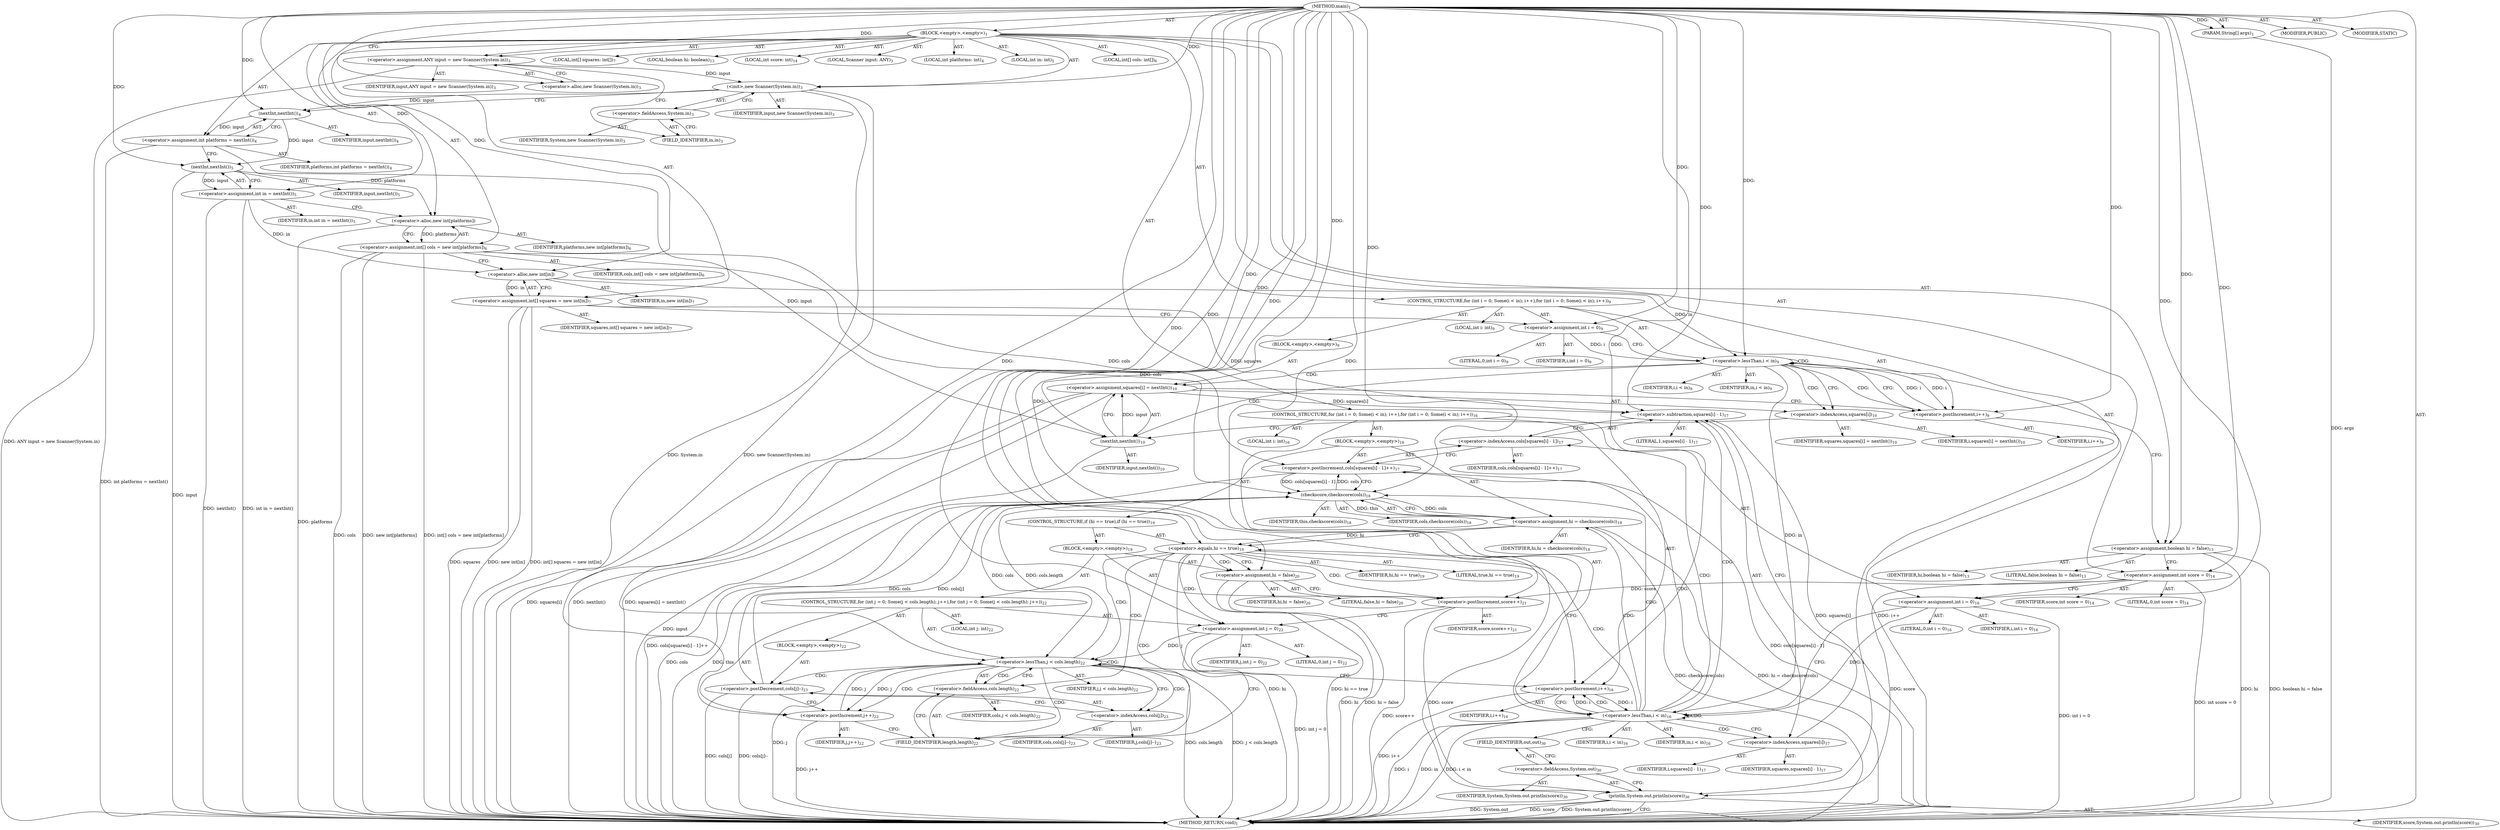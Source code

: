 digraph "main" {  
"19" [label = <(METHOD,main)<SUB>1</SUB>> ]
"20" [label = <(PARAM,String[] args)<SUB>1</SUB>> ]
"21" [label = <(BLOCK,&lt;empty&gt;,&lt;empty&gt;)<SUB>1</SUB>> ]
"4" [label = <(LOCAL,Scanner input: ANY)<SUB>3</SUB>> ]
"22" [label = <(&lt;operator&gt;.assignment,ANY input = new Scanner(System.in))<SUB>3</SUB>> ]
"23" [label = <(IDENTIFIER,input,ANY input = new Scanner(System.in))<SUB>3</SUB>> ]
"24" [label = <(&lt;operator&gt;.alloc,new Scanner(System.in))<SUB>3</SUB>> ]
"25" [label = <(&lt;init&gt;,new Scanner(System.in))<SUB>3</SUB>> ]
"3" [label = <(IDENTIFIER,input,new Scanner(System.in))<SUB>3</SUB>> ]
"26" [label = <(&lt;operator&gt;.fieldAccess,System.in)<SUB>3</SUB>> ]
"27" [label = <(IDENTIFIER,System,new Scanner(System.in))<SUB>3</SUB>> ]
"28" [label = <(FIELD_IDENTIFIER,in,in)<SUB>3</SUB>> ]
"29" [label = <(LOCAL,int platforms: int)<SUB>4</SUB>> ]
"30" [label = <(&lt;operator&gt;.assignment,int platforms = nextInt())<SUB>4</SUB>> ]
"31" [label = <(IDENTIFIER,platforms,int platforms = nextInt())<SUB>4</SUB>> ]
"32" [label = <(nextInt,nextInt())<SUB>4</SUB>> ]
"33" [label = <(IDENTIFIER,input,nextInt())<SUB>4</SUB>> ]
"34" [label = <(LOCAL,int in: int)<SUB>5</SUB>> ]
"35" [label = <(&lt;operator&gt;.assignment,int in = nextInt())<SUB>5</SUB>> ]
"36" [label = <(IDENTIFIER,in,int in = nextInt())<SUB>5</SUB>> ]
"37" [label = <(nextInt,nextInt())<SUB>5</SUB>> ]
"38" [label = <(IDENTIFIER,input,nextInt())<SUB>5</SUB>> ]
"39" [label = <(LOCAL,int[] cols: int[])<SUB>6</SUB>> ]
"40" [label = <(&lt;operator&gt;.assignment,int[] cols = new int[platforms])<SUB>6</SUB>> ]
"41" [label = <(IDENTIFIER,cols,int[] cols = new int[platforms])<SUB>6</SUB>> ]
"42" [label = <(&lt;operator&gt;.alloc,new int[platforms])> ]
"43" [label = <(IDENTIFIER,platforms,new int[platforms])<SUB>6</SUB>> ]
"44" [label = <(LOCAL,int[] squares: int[])<SUB>7</SUB>> ]
"45" [label = <(&lt;operator&gt;.assignment,int[] squares = new int[in])<SUB>7</SUB>> ]
"46" [label = <(IDENTIFIER,squares,int[] squares = new int[in])<SUB>7</SUB>> ]
"47" [label = <(&lt;operator&gt;.alloc,new int[in])> ]
"48" [label = <(IDENTIFIER,in,new int[in])<SUB>7</SUB>> ]
"49" [label = <(CONTROL_STRUCTURE,for (int i = 0; Some(i &lt; in); i++),for (int i = 0; Some(i &lt; in); i++))<SUB>9</SUB>> ]
"50" [label = <(LOCAL,int i: int)<SUB>9</SUB>> ]
"51" [label = <(&lt;operator&gt;.assignment,int i = 0)<SUB>9</SUB>> ]
"52" [label = <(IDENTIFIER,i,int i = 0)<SUB>9</SUB>> ]
"53" [label = <(LITERAL,0,int i = 0)<SUB>9</SUB>> ]
"54" [label = <(&lt;operator&gt;.lessThan,i &lt; in)<SUB>9</SUB>> ]
"55" [label = <(IDENTIFIER,i,i &lt; in)<SUB>9</SUB>> ]
"56" [label = <(IDENTIFIER,in,i &lt; in)<SUB>9</SUB>> ]
"57" [label = <(&lt;operator&gt;.postIncrement,i++)<SUB>9</SUB>> ]
"58" [label = <(IDENTIFIER,i,i++)<SUB>9</SUB>> ]
"59" [label = <(BLOCK,&lt;empty&gt;,&lt;empty&gt;)<SUB>9</SUB>> ]
"60" [label = <(&lt;operator&gt;.assignment,squares[i] = nextInt())<SUB>10</SUB>> ]
"61" [label = <(&lt;operator&gt;.indexAccess,squares[i])<SUB>10</SUB>> ]
"62" [label = <(IDENTIFIER,squares,squares[i] = nextInt())<SUB>10</SUB>> ]
"63" [label = <(IDENTIFIER,i,squares[i] = nextInt())<SUB>10</SUB>> ]
"64" [label = <(nextInt,nextInt())<SUB>10</SUB>> ]
"65" [label = <(IDENTIFIER,input,nextInt())<SUB>10</SUB>> ]
"66" [label = <(LOCAL,boolean hi: boolean)<SUB>13</SUB>> ]
"67" [label = <(&lt;operator&gt;.assignment,boolean hi = false)<SUB>13</SUB>> ]
"68" [label = <(IDENTIFIER,hi,boolean hi = false)<SUB>13</SUB>> ]
"69" [label = <(LITERAL,false,boolean hi = false)<SUB>13</SUB>> ]
"70" [label = <(LOCAL,int score: int)<SUB>14</SUB>> ]
"71" [label = <(&lt;operator&gt;.assignment,int score = 0)<SUB>14</SUB>> ]
"72" [label = <(IDENTIFIER,score,int score = 0)<SUB>14</SUB>> ]
"73" [label = <(LITERAL,0,int score = 0)<SUB>14</SUB>> ]
"74" [label = <(CONTROL_STRUCTURE,for (int i = 0; Some(i &lt; in); i++),for (int i = 0; Some(i &lt; in); i++))<SUB>16</SUB>> ]
"75" [label = <(LOCAL,int i: int)<SUB>16</SUB>> ]
"76" [label = <(&lt;operator&gt;.assignment,int i = 0)<SUB>16</SUB>> ]
"77" [label = <(IDENTIFIER,i,int i = 0)<SUB>16</SUB>> ]
"78" [label = <(LITERAL,0,int i = 0)<SUB>16</SUB>> ]
"79" [label = <(&lt;operator&gt;.lessThan,i &lt; in)<SUB>16</SUB>> ]
"80" [label = <(IDENTIFIER,i,i &lt; in)<SUB>16</SUB>> ]
"81" [label = <(IDENTIFIER,in,i &lt; in)<SUB>16</SUB>> ]
"82" [label = <(&lt;operator&gt;.postIncrement,i++)<SUB>16</SUB>> ]
"83" [label = <(IDENTIFIER,i,i++)<SUB>16</SUB>> ]
"84" [label = <(BLOCK,&lt;empty&gt;,&lt;empty&gt;)<SUB>16</SUB>> ]
"85" [label = <(&lt;operator&gt;.postIncrement,cols[squares[i] - 1]++)<SUB>17</SUB>> ]
"86" [label = <(&lt;operator&gt;.indexAccess,cols[squares[i] - 1])<SUB>17</SUB>> ]
"87" [label = <(IDENTIFIER,cols,cols[squares[i] - 1]++)<SUB>17</SUB>> ]
"88" [label = <(&lt;operator&gt;.subtraction,squares[i] - 1)<SUB>17</SUB>> ]
"89" [label = <(&lt;operator&gt;.indexAccess,squares[i])<SUB>17</SUB>> ]
"90" [label = <(IDENTIFIER,squares,squares[i] - 1)<SUB>17</SUB>> ]
"91" [label = <(IDENTIFIER,i,squares[i] - 1)<SUB>17</SUB>> ]
"92" [label = <(LITERAL,1,squares[i] - 1)<SUB>17</SUB>> ]
"93" [label = <(&lt;operator&gt;.assignment,hi = checkscore(cols))<SUB>18</SUB>> ]
"94" [label = <(IDENTIFIER,hi,hi = checkscore(cols))<SUB>18</SUB>> ]
"95" [label = <(checkscore,checkscore(cols))<SUB>18</SUB>> ]
"96" [label = <(IDENTIFIER,this,checkscore(cols))<SUB>18</SUB>> ]
"97" [label = <(IDENTIFIER,cols,checkscore(cols))<SUB>18</SUB>> ]
"98" [label = <(CONTROL_STRUCTURE,if (hi == true),if (hi == true))<SUB>19</SUB>> ]
"99" [label = <(&lt;operator&gt;.equals,hi == true)<SUB>19</SUB>> ]
"100" [label = <(IDENTIFIER,hi,hi == true)<SUB>19</SUB>> ]
"101" [label = <(LITERAL,true,hi == true)<SUB>19</SUB>> ]
"102" [label = <(BLOCK,&lt;empty&gt;,&lt;empty&gt;)<SUB>19</SUB>> ]
"103" [label = <(&lt;operator&gt;.assignment,hi = false)<SUB>20</SUB>> ]
"104" [label = <(IDENTIFIER,hi,hi = false)<SUB>20</SUB>> ]
"105" [label = <(LITERAL,false,hi = false)<SUB>20</SUB>> ]
"106" [label = <(&lt;operator&gt;.postIncrement,score++)<SUB>21</SUB>> ]
"107" [label = <(IDENTIFIER,score,score++)<SUB>21</SUB>> ]
"108" [label = <(CONTROL_STRUCTURE,for (int j = 0; Some(j &lt; cols.length); j++),for (int j = 0; Some(j &lt; cols.length); j++))<SUB>22</SUB>> ]
"109" [label = <(LOCAL,int j: int)<SUB>22</SUB>> ]
"110" [label = <(&lt;operator&gt;.assignment,int j = 0)<SUB>22</SUB>> ]
"111" [label = <(IDENTIFIER,j,int j = 0)<SUB>22</SUB>> ]
"112" [label = <(LITERAL,0,int j = 0)<SUB>22</SUB>> ]
"113" [label = <(&lt;operator&gt;.lessThan,j &lt; cols.length)<SUB>22</SUB>> ]
"114" [label = <(IDENTIFIER,j,j &lt; cols.length)<SUB>22</SUB>> ]
"115" [label = <(&lt;operator&gt;.fieldAccess,cols.length)<SUB>22</SUB>> ]
"116" [label = <(IDENTIFIER,cols,j &lt; cols.length)<SUB>22</SUB>> ]
"117" [label = <(FIELD_IDENTIFIER,length,length)<SUB>22</SUB>> ]
"118" [label = <(&lt;operator&gt;.postIncrement,j++)<SUB>22</SUB>> ]
"119" [label = <(IDENTIFIER,j,j++)<SUB>22</SUB>> ]
"120" [label = <(BLOCK,&lt;empty&gt;,&lt;empty&gt;)<SUB>22</SUB>> ]
"121" [label = <(&lt;operator&gt;.postDecrement,cols[j]--)<SUB>23</SUB>> ]
"122" [label = <(&lt;operator&gt;.indexAccess,cols[j])<SUB>23</SUB>> ]
"123" [label = <(IDENTIFIER,cols,cols[j]--)<SUB>23</SUB>> ]
"124" [label = <(IDENTIFIER,j,cols[j]--)<SUB>23</SUB>> ]
"125" [label = <(println,System.out.println(score))<SUB>30</SUB>> ]
"126" [label = <(&lt;operator&gt;.fieldAccess,System.out)<SUB>30</SUB>> ]
"127" [label = <(IDENTIFIER,System,System.out.println(score))<SUB>30</SUB>> ]
"128" [label = <(FIELD_IDENTIFIER,out,out)<SUB>30</SUB>> ]
"129" [label = <(IDENTIFIER,score,System.out.println(score))<SUB>30</SUB>> ]
"130" [label = <(MODIFIER,PUBLIC)> ]
"131" [label = <(MODIFIER,STATIC)> ]
"132" [label = <(METHOD_RETURN,void)<SUB>1</SUB>> ]
  "19" -> "20"  [ label = "AST: "] 
  "19" -> "21"  [ label = "AST: "] 
  "19" -> "130"  [ label = "AST: "] 
  "19" -> "131"  [ label = "AST: "] 
  "19" -> "132"  [ label = "AST: "] 
  "21" -> "4"  [ label = "AST: "] 
  "21" -> "22"  [ label = "AST: "] 
  "21" -> "25"  [ label = "AST: "] 
  "21" -> "29"  [ label = "AST: "] 
  "21" -> "30"  [ label = "AST: "] 
  "21" -> "34"  [ label = "AST: "] 
  "21" -> "35"  [ label = "AST: "] 
  "21" -> "39"  [ label = "AST: "] 
  "21" -> "40"  [ label = "AST: "] 
  "21" -> "44"  [ label = "AST: "] 
  "21" -> "45"  [ label = "AST: "] 
  "21" -> "49"  [ label = "AST: "] 
  "21" -> "66"  [ label = "AST: "] 
  "21" -> "67"  [ label = "AST: "] 
  "21" -> "70"  [ label = "AST: "] 
  "21" -> "71"  [ label = "AST: "] 
  "21" -> "74"  [ label = "AST: "] 
  "21" -> "125"  [ label = "AST: "] 
  "22" -> "23"  [ label = "AST: "] 
  "22" -> "24"  [ label = "AST: "] 
  "25" -> "3"  [ label = "AST: "] 
  "25" -> "26"  [ label = "AST: "] 
  "26" -> "27"  [ label = "AST: "] 
  "26" -> "28"  [ label = "AST: "] 
  "30" -> "31"  [ label = "AST: "] 
  "30" -> "32"  [ label = "AST: "] 
  "32" -> "33"  [ label = "AST: "] 
  "35" -> "36"  [ label = "AST: "] 
  "35" -> "37"  [ label = "AST: "] 
  "37" -> "38"  [ label = "AST: "] 
  "40" -> "41"  [ label = "AST: "] 
  "40" -> "42"  [ label = "AST: "] 
  "42" -> "43"  [ label = "AST: "] 
  "45" -> "46"  [ label = "AST: "] 
  "45" -> "47"  [ label = "AST: "] 
  "47" -> "48"  [ label = "AST: "] 
  "49" -> "50"  [ label = "AST: "] 
  "49" -> "51"  [ label = "AST: "] 
  "49" -> "54"  [ label = "AST: "] 
  "49" -> "57"  [ label = "AST: "] 
  "49" -> "59"  [ label = "AST: "] 
  "51" -> "52"  [ label = "AST: "] 
  "51" -> "53"  [ label = "AST: "] 
  "54" -> "55"  [ label = "AST: "] 
  "54" -> "56"  [ label = "AST: "] 
  "57" -> "58"  [ label = "AST: "] 
  "59" -> "60"  [ label = "AST: "] 
  "60" -> "61"  [ label = "AST: "] 
  "60" -> "64"  [ label = "AST: "] 
  "61" -> "62"  [ label = "AST: "] 
  "61" -> "63"  [ label = "AST: "] 
  "64" -> "65"  [ label = "AST: "] 
  "67" -> "68"  [ label = "AST: "] 
  "67" -> "69"  [ label = "AST: "] 
  "71" -> "72"  [ label = "AST: "] 
  "71" -> "73"  [ label = "AST: "] 
  "74" -> "75"  [ label = "AST: "] 
  "74" -> "76"  [ label = "AST: "] 
  "74" -> "79"  [ label = "AST: "] 
  "74" -> "82"  [ label = "AST: "] 
  "74" -> "84"  [ label = "AST: "] 
  "76" -> "77"  [ label = "AST: "] 
  "76" -> "78"  [ label = "AST: "] 
  "79" -> "80"  [ label = "AST: "] 
  "79" -> "81"  [ label = "AST: "] 
  "82" -> "83"  [ label = "AST: "] 
  "84" -> "85"  [ label = "AST: "] 
  "84" -> "93"  [ label = "AST: "] 
  "84" -> "98"  [ label = "AST: "] 
  "85" -> "86"  [ label = "AST: "] 
  "86" -> "87"  [ label = "AST: "] 
  "86" -> "88"  [ label = "AST: "] 
  "88" -> "89"  [ label = "AST: "] 
  "88" -> "92"  [ label = "AST: "] 
  "89" -> "90"  [ label = "AST: "] 
  "89" -> "91"  [ label = "AST: "] 
  "93" -> "94"  [ label = "AST: "] 
  "93" -> "95"  [ label = "AST: "] 
  "95" -> "96"  [ label = "AST: "] 
  "95" -> "97"  [ label = "AST: "] 
  "98" -> "99"  [ label = "AST: "] 
  "98" -> "102"  [ label = "AST: "] 
  "99" -> "100"  [ label = "AST: "] 
  "99" -> "101"  [ label = "AST: "] 
  "102" -> "103"  [ label = "AST: "] 
  "102" -> "106"  [ label = "AST: "] 
  "102" -> "108"  [ label = "AST: "] 
  "103" -> "104"  [ label = "AST: "] 
  "103" -> "105"  [ label = "AST: "] 
  "106" -> "107"  [ label = "AST: "] 
  "108" -> "109"  [ label = "AST: "] 
  "108" -> "110"  [ label = "AST: "] 
  "108" -> "113"  [ label = "AST: "] 
  "108" -> "118"  [ label = "AST: "] 
  "108" -> "120"  [ label = "AST: "] 
  "110" -> "111"  [ label = "AST: "] 
  "110" -> "112"  [ label = "AST: "] 
  "113" -> "114"  [ label = "AST: "] 
  "113" -> "115"  [ label = "AST: "] 
  "115" -> "116"  [ label = "AST: "] 
  "115" -> "117"  [ label = "AST: "] 
  "118" -> "119"  [ label = "AST: "] 
  "120" -> "121"  [ label = "AST: "] 
  "121" -> "122"  [ label = "AST: "] 
  "122" -> "123"  [ label = "AST: "] 
  "122" -> "124"  [ label = "AST: "] 
  "125" -> "126"  [ label = "AST: "] 
  "125" -> "129"  [ label = "AST: "] 
  "126" -> "127"  [ label = "AST: "] 
  "126" -> "128"  [ label = "AST: "] 
  "22" -> "28"  [ label = "CFG: "] 
  "25" -> "32"  [ label = "CFG: "] 
  "30" -> "37"  [ label = "CFG: "] 
  "35" -> "42"  [ label = "CFG: "] 
  "40" -> "47"  [ label = "CFG: "] 
  "45" -> "51"  [ label = "CFG: "] 
  "67" -> "71"  [ label = "CFG: "] 
  "71" -> "76"  [ label = "CFG: "] 
  "125" -> "132"  [ label = "CFG: "] 
  "24" -> "22"  [ label = "CFG: "] 
  "26" -> "25"  [ label = "CFG: "] 
  "32" -> "30"  [ label = "CFG: "] 
  "37" -> "35"  [ label = "CFG: "] 
  "42" -> "40"  [ label = "CFG: "] 
  "47" -> "45"  [ label = "CFG: "] 
  "51" -> "54"  [ label = "CFG: "] 
  "54" -> "61"  [ label = "CFG: "] 
  "54" -> "67"  [ label = "CFG: "] 
  "57" -> "54"  [ label = "CFG: "] 
  "76" -> "79"  [ label = "CFG: "] 
  "79" -> "89"  [ label = "CFG: "] 
  "79" -> "128"  [ label = "CFG: "] 
  "82" -> "79"  [ label = "CFG: "] 
  "126" -> "125"  [ label = "CFG: "] 
  "28" -> "26"  [ label = "CFG: "] 
  "60" -> "57"  [ label = "CFG: "] 
  "85" -> "95"  [ label = "CFG: "] 
  "93" -> "99"  [ label = "CFG: "] 
  "128" -> "126"  [ label = "CFG: "] 
  "61" -> "64"  [ label = "CFG: "] 
  "64" -> "60"  [ label = "CFG: "] 
  "86" -> "85"  [ label = "CFG: "] 
  "95" -> "93"  [ label = "CFG: "] 
  "99" -> "103"  [ label = "CFG: "] 
  "99" -> "82"  [ label = "CFG: "] 
  "88" -> "86"  [ label = "CFG: "] 
  "103" -> "106"  [ label = "CFG: "] 
  "106" -> "110"  [ label = "CFG: "] 
  "89" -> "88"  [ label = "CFG: "] 
  "110" -> "117"  [ label = "CFG: "] 
  "113" -> "122"  [ label = "CFG: "] 
  "113" -> "82"  [ label = "CFG: "] 
  "118" -> "117"  [ label = "CFG: "] 
  "115" -> "113"  [ label = "CFG: "] 
  "121" -> "118"  [ label = "CFG: "] 
  "117" -> "115"  [ label = "CFG: "] 
  "122" -> "121"  [ label = "CFG: "] 
  "19" -> "24"  [ label = "CFG: "] 
  "20" -> "132"  [ label = "DDG: args"] 
  "22" -> "132"  [ label = "DDG: ANY input = new Scanner(System.in)"] 
  "25" -> "132"  [ label = "DDG: System.in"] 
  "25" -> "132"  [ label = "DDG: new Scanner(System.in)"] 
  "30" -> "132"  [ label = "DDG: int platforms = nextInt()"] 
  "37" -> "132"  [ label = "DDG: input"] 
  "35" -> "132"  [ label = "DDG: nextInt()"] 
  "35" -> "132"  [ label = "DDG: int in = nextInt()"] 
  "40" -> "132"  [ label = "DDG: cols"] 
  "42" -> "132"  [ label = "DDG: platforms"] 
  "40" -> "132"  [ label = "DDG: new int[platforms]"] 
  "40" -> "132"  [ label = "DDG: int[] cols = new int[platforms]"] 
  "45" -> "132"  [ label = "DDG: squares"] 
  "45" -> "132"  [ label = "DDG: new int[in]"] 
  "45" -> "132"  [ label = "DDG: int[] squares = new int[in]"] 
  "67" -> "132"  [ label = "DDG: hi"] 
  "67" -> "132"  [ label = "DDG: boolean hi = false"] 
  "71" -> "132"  [ label = "DDG: int score = 0"] 
  "76" -> "132"  [ label = "DDG: int i = 0"] 
  "79" -> "132"  [ label = "DDG: i"] 
  "79" -> "132"  [ label = "DDG: in"] 
  "79" -> "132"  [ label = "DDG: i &lt; in"] 
  "125" -> "132"  [ label = "DDG: System.out"] 
  "125" -> "132"  [ label = "DDG: score"] 
  "125" -> "132"  [ label = "DDG: System.out.println(score)"] 
  "88" -> "132"  [ label = "DDG: squares[i]"] 
  "85" -> "132"  [ label = "DDG: cols[squares[i] - 1]"] 
  "85" -> "132"  [ label = "DDG: cols[squares[i] - 1]++"] 
  "95" -> "132"  [ label = "DDG: cols"] 
  "93" -> "132"  [ label = "DDG: checkscore(cols)"] 
  "93" -> "132"  [ label = "DDG: hi = checkscore(cols)"] 
  "99" -> "132"  [ label = "DDG: hi"] 
  "99" -> "132"  [ label = "DDG: hi == true"] 
  "103" -> "132"  [ label = "DDG: hi"] 
  "103" -> "132"  [ label = "DDG: hi = false"] 
  "106" -> "132"  [ label = "DDG: score++"] 
  "110" -> "132"  [ label = "DDG: int j = 0"] 
  "113" -> "132"  [ label = "DDG: j"] 
  "113" -> "132"  [ label = "DDG: cols.length"] 
  "113" -> "132"  [ label = "DDG: j &lt; cols.length"] 
  "82" -> "132"  [ label = "DDG: i++"] 
  "121" -> "132"  [ label = "DDG: cols[j]"] 
  "121" -> "132"  [ label = "DDG: cols[j]--"] 
  "118" -> "132"  [ label = "DDG: j++"] 
  "60" -> "132"  [ label = "DDG: squares[i]"] 
  "64" -> "132"  [ label = "DDG: input"] 
  "60" -> "132"  [ label = "DDG: nextInt()"] 
  "60" -> "132"  [ label = "DDG: squares[i] = nextInt()"] 
  "57" -> "132"  [ label = "DDG: i++"] 
  "95" -> "132"  [ label = "DDG: this"] 
  "19" -> "20"  [ label = "DDG: "] 
  "19" -> "22"  [ label = "DDG: "] 
  "32" -> "30"  [ label = "DDG: input"] 
  "37" -> "35"  [ label = "DDG: input"] 
  "42" -> "40"  [ label = "DDG: platforms"] 
  "47" -> "45"  [ label = "DDG: in"] 
  "19" -> "67"  [ label = "DDG: "] 
  "19" -> "71"  [ label = "DDG: "] 
  "22" -> "25"  [ label = "DDG: input"] 
  "19" -> "25"  [ label = "DDG: "] 
  "19" -> "51"  [ label = "DDG: "] 
  "19" -> "76"  [ label = "DDG: "] 
  "71" -> "125"  [ label = "DDG: score"] 
  "106" -> "125"  [ label = "DDG: score"] 
  "19" -> "125"  [ label = "DDG: "] 
  "25" -> "32"  [ label = "DDG: input"] 
  "19" -> "32"  [ label = "DDG: "] 
  "32" -> "37"  [ label = "DDG: input"] 
  "19" -> "37"  [ label = "DDG: "] 
  "30" -> "42"  [ label = "DDG: platforms"] 
  "19" -> "42"  [ label = "DDG: "] 
  "35" -> "47"  [ label = "DDG: in"] 
  "19" -> "47"  [ label = "DDG: "] 
  "51" -> "54"  [ label = "DDG: i"] 
  "57" -> "54"  [ label = "DDG: i"] 
  "19" -> "54"  [ label = "DDG: "] 
  "47" -> "54"  [ label = "DDG: in"] 
  "54" -> "57"  [ label = "DDG: i"] 
  "19" -> "57"  [ label = "DDG: "] 
  "64" -> "60"  [ label = "DDG: input"] 
  "76" -> "79"  [ label = "DDG: i"] 
  "82" -> "79"  [ label = "DDG: i"] 
  "19" -> "79"  [ label = "DDG: "] 
  "54" -> "79"  [ label = "DDG: in"] 
  "79" -> "82"  [ label = "DDG: i"] 
  "19" -> "82"  [ label = "DDG: "] 
  "95" -> "93"  [ label = "DDG: this"] 
  "95" -> "93"  [ label = "DDG: cols"] 
  "40" -> "85"  [ label = "DDG: cols"] 
  "95" -> "85"  [ label = "DDG: cols"] 
  "37" -> "64"  [ label = "DDG: input"] 
  "19" -> "64"  [ label = "DDG: "] 
  "19" -> "95"  [ label = "DDG: "] 
  "40" -> "95"  [ label = "DDG: cols"] 
  "85" -> "95"  [ label = "DDG: cols[squares[i] - 1]"] 
  "113" -> "95"  [ label = "DDG: cols.length"] 
  "121" -> "95"  [ label = "DDG: cols[j]"] 
  "93" -> "99"  [ label = "DDG: hi"] 
  "19" -> "99"  [ label = "DDG: "] 
  "19" -> "103"  [ label = "DDG: "] 
  "45" -> "88"  [ label = "DDG: squares"] 
  "60" -> "88"  [ label = "DDG: squares[i]"] 
  "19" -> "88"  [ label = "DDG: "] 
  "71" -> "106"  [ label = "DDG: score"] 
  "19" -> "106"  [ label = "DDG: "] 
  "19" -> "110"  [ label = "DDG: "] 
  "110" -> "113"  [ label = "DDG: j"] 
  "118" -> "113"  [ label = "DDG: j"] 
  "19" -> "113"  [ label = "DDG: "] 
  "95" -> "113"  [ label = "DDG: cols"] 
  "113" -> "118"  [ label = "DDG: j"] 
  "19" -> "118"  [ label = "DDG: "] 
  "95" -> "121"  [ label = "DDG: cols"] 
  "54" -> "60"  [ label = "CDG: "] 
  "54" -> "64"  [ label = "CDG: "] 
  "54" -> "57"  [ label = "CDG: "] 
  "54" -> "54"  [ label = "CDG: "] 
  "54" -> "61"  [ label = "CDG: "] 
  "79" -> "89"  [ label = "CDG: "] 
  "79" -> "99"  [ label = "CDG: "] 
  "79" -> "85"  [ label = "CDG: "] 
  "79" -> "95"  [ label = "CDG: "] 
  "79" -> "82"  [ label = "CDG: "] 
  "79" -> "93"  [ label = "CDG: "] 
  "79" -> "79"  [ label = "CDG: "] 
  "79" -> "88"  [ label = "CDG: "] 
  "79" -> "86"  [ label = "CDG: "] 
  "99" -> "115"  [ label = "CDG: "] 
  "99" -> "113"  [ label = "CDG: "] 
  "99" -> "103"  [ label = "CDG: "] 
  "99" -> "106"  [ label = "CDG: "] 
  "99" -> "110"  [ label = "CDG: "] 
  "99" -> "117"  [ label = "CDG: "] 
  "113" -> "115"  [ label = "CDG: "] 
  "113" -> "113"  [ label = "CDG: "] 
  "113" -> "122"  [ label = "CDG: "] 
  "113" -> "121"  [ label = "CDG: "] 
  "113" -> "118"  [ label = "CDG: "] 
  "113" -> "117"  [ label = "CDG: "] 
}
